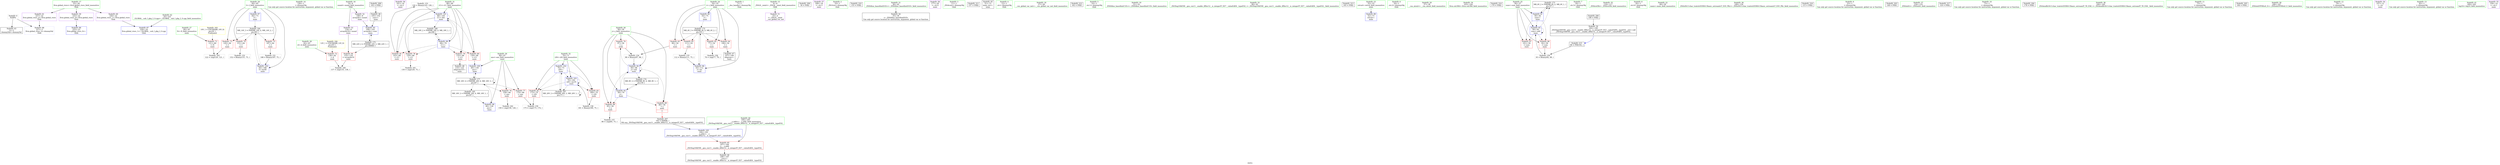 digraph "SVFG" {
	label="SVFG";

	Node0x559e64dba5e0 [shape=record,color=grey,label="{NodeID: 0\nNullPtr}"];
	Node0x559e64dba5e0 -> Node0x559e64dd21e0[style=solid];
	Node0x559e64dba5e0 -> Node0x559e64dd57e0[style=solid];
	Node0x559e64dd2720 [shape=record,color=blue,label="{NodeID: 97\n64\<--73\nI\<--\nmain\n}"];
	Node0x559e64dd2720 -> Node0x559e64ddf4d0[style=dashed];
	Node0x559e64dd0810 [shape=record,color=green,label="{NodeID: 14\n126\<--1\n\<--dummyObj\nCan only get source location for instruction, argument, global var or function.}"];
	Node0x559e64dd1400 [shape=record,color=green,label="{NodeID: 28\n62\<--63\nd\<--d_field_insensitive\nmain\n}"];
	Node0x559e64dd1400 -> Node0x559e64dd4a80[style=solid];
	Node0x559e64def540 [shape=record,color=black,label="{NodeID: 208\n102 = PHI()\n}"];
	Node0x559e64def540 -> Node0x559e64dd24b0[style=solid];
	Node0x559e64dd20e0 [shape=record,color=green,label="{NodeID: 42\n24\<--221\n_GLOBAL__sub_I_ghg_2_0.cpp\<--_GLOBAL__sub_I_ghg_2_0.cpp_field_insensitive\n}"];
	Node0x559e64dd20e0 -> Node0x559e64dd56e0[style=solid];
	Node0x559e64dd3cf0 [shape=record,color=purple,label="{NodeID: 56\n161\<--16\n\<--.str.2\nmain\n}"];
	Node0x559e64dd9ff0 [shape=record,color=grey,label="{NodeID: 153\n144 = Binary(143, 126, )\n}"];
	Node0x559e64dd9ff0 -> Node0x559e64dd2a60[style=solid];
	Node0x559e64dd48e0 [shape=record,color=red,label="{NodeID: 70\n97\<--58\n\<--j\nmain\n}"];
	Node0x559e64dd48e0 -> Node0x559e64dda170[style=solid];
	Node0x559e64de03d0 [shape=record,color=black,label="{NodeID: 167\nMR_20V_2 = PHI(MR_20V_3, MR_20V_1, )\npts\{71 \}\n}"];
	Node0x559e64de03d0 -> Node0x559e64dd2b30[style=dashed];
	Node0x559e64de03d0 -> Node0x559e64de03d0[style=dashed];
	Node0x559e64dd5440 [shape=record,color=red,label="{NodeID: 84\n135\<--134\n\<--arrayidx16\nmain\n}"];
	Node0x559e64dd5440 -> Node0x559e64ddaa70[style=solid];
	Node0x559e64dba950 [shape=record,color=green,label="{NodeID: 1\n7\<--1\n__dso_handle\<--dummyObj\nGlob }"];
	Node0x559e64dd27f0 [shape=record,color=blue,label="{NodeID: 98\n66\<--126\nans\<--\nmain\n}"];
	Node0x559e64dd27f0 -> Node0x559e64de35d0[style=dashed];
	Node0x559e64dd08a0 [shape=record,color=green,label="{NodeID: 15\n4\<--6\n_ZStL8__ioinit\<--_ZStL8__ioinit_field_insensitive\nGlob }"];
	Node0x559e64dd08a0 -> Node0x559e64dd38e0[style=solid];
	Node0x559e64dd14d0 [shape=record,color=green,label="{NodeID: 29\n64\<--65\nI\<--I_field_insensitive\nmain\n}"];
	Node0x559e64dd14d0 -> Node0x559e64dd4b50[style=solid];
	Node0x559e64dd14d0 -> Node0x559e64dd4c20[style=solid];
	Node0x559e64dd14d0 -> Node0x559e64dd4cf0[style=solid];
	Node0x559e64dd14d0 -> Node0x559e64dd2720[style=solid];
	Node0x559e64dd14d0 -> Node0x559e64dd2cd0[style=solid];
	Node0x559e64def6a0 [shape=record,color=black,label="{NodeID: 209\n34 = PHI()\n}"];
	Node0x559e64dd21e0 [shape=record,color=black,label="{NodeID: 43\n2\<--3\ndummyVal\<--dummyVal\n}"];
	Node0x559e64dd3dc0 [shape=record,color=purple,label="{NodeID: 57\n169\<--18\n\<--.str.3\nmain\n}"];
	Node0x559e64dda170 [shape=record,color=grey,label="{NodeID: 154\n98 = Binary(97, 96, )\n}"];
	Node0x559e64dda170 -> Node0x559e64dd5cf0[style=solid];
	Node0x559e64dd49b0 [shape=record,color=red,label="{NodeID: 71\n121\<--60\n\<--N\nmain\n}"];
	Node0x559e64dd49b0 -> Node0x559e64ddaef0[style=solid];
	Node0x559e64dd5510 [shape=record,color=red,label="{NodeID: 85\n197\<--194\n\<--__x.addr\n_ZSt5log10IiEN9__gnu_cxx11__enable_ifIXsr12__is_integerIT_EE7__valueEdE6__typeES2_\n}"];
	Node0x559e64dd5510 -> Node0x559e64dd3740[style=solid];
	Node0x559e64dba9e0 [shape=record,color=green,label="{NodeID: 2\n10\<--1\n_ZSt3cin\<--dummyObj\nGlob }"];
	Node0x559e64dd28c0 [shape=record,color=blue,label="{NodeID: 99\n68\<--79\ni11\<--\nmain\n}"];
	Node0x559e64dd28c0 -> Node0x559e64dd4f60[style=dashed];
	Node0x559e64dd28c0 -> Node0x559e64dd5030[style=dashed];
	Node0x559e64dd28c0 -> Node0x559e64dd5100[style=dashed];
	Node0x559e64dd28c0 -> Node0x559e64dd51d0[style=dashed];
	Node0x559e64dd28c0 -> Node0x559e64dd2a60[style=dashed];
	Node0x559e64dd28c0 -> Node0x559e64ddfed0[style=dashed];
	Node0x559e64dd0930 [shape=record,color=green,label="{NodeID: 16\n8\<--9\nnumd\<--numd_field_insensitive\nGlob }"];
	Node0x559e64dd0930 -> Node0x559e64dd39b0[style=solid];
	Node0x559e64dd0930 -> Node0x559e64dd3a80[style=solid];
	Node0x559e64dd15a0 [shape=record,color=green,label="{NodeID: 30\n66\<--67\nans\<--ans_field_insensitive\nmain\n}"];
	Node0x559e64dd15a0 -> Node0x559e64dd4dc0[style=solid];
	Node0x559e64dd15a0 -> Node0x559e64dd4e90[style=solid];
	Node0x559e64dd15a0 -> Node0x559e64dd27f0[style=solid];
	Node0x559e64dd15a0 -> Node0x559e64dd2990[style=solid];
	Node0x559e64def770 [shape=record,color=black,label="{NodeID: 210\n153 = PHI()\n}"];
	Node0x559e64dd22e0 [shape=record,color=black,label="{NodeID: 44\n35\<--36\n\<--_ZNSt8ios_base4InitD1Ev\nCan only get source location for instruction, argument, global var or function.}"];
	Node0x559e64dd3e90 [shape=record,color=purple,label="{NodeID: 58\n177\<--20\n\<--.str.4\nmain\n}"];
	Node0x559e64dda2f0 [shape=record,color=grey,label="{NodeID: 155\n112 = Binary(111, 75, )\n}"];
	Node0x559e64dda2f0 -> Node0x559e64dd2650[style=solid];
	Node0x559e64dd4a80 [shape=record,color=red,label="{NodeID: 72\n136\<--62\n\<--d\nmain\n}"];
	Node0x559e64dd4a80 -> Node0x559e64ddaa70[style=solid];
	Node0x559e64dd55e0 [shape=record,color=blue,label="{NodeID: 86\n225\<--23\nllvm.global_ctors_0\<--\nGlob }"];
	Node0x559e64dbab20 [shape=record,color=green,label="{NodeID: 3\n11\<--1\n_ZSt4cout\<--dummyObj\nGlob }"];
	Node0x559e64de4d90 [shape=record,color=yellow,style=double,label="{NodeID: 183\n10V_1 = ENCHI(MR_10V_0)\npts\{61 \}\nFun[main]}"];
	Node0x559e64de4d90 -> Node0x559e64dd49b0[style=dashed];
	Node0x559e64dd2990 [shape=record,color=blue,label="{NodeID: 100\n66\<--139\nans\<--\nmain\n}"];
	Node0x559e64dd2990 -> Node0x559e64de35d0[style=dashed];
	Node0x559e64dd09f0 [shape=record,color=green,label="{NodeID: 17\n22\<--26\nllvm.global_ctors\<--llvm.global_ctors_field_insensitive\nGlob }"];
	Node0x559e64dd09f0 -> Node0x559e64dd3f60[style=solid];
	Node0x559e64dd09f0 -> Node0x559e64dd4060[style=solid];
	Node0x559e64dd09f0 -> Node0x559e64dd4160[style=solid];
	Node0x559e64dd1670 [shape=record,color=green,label="{NodeID: 31\n68\<--69\ni11\<--i11_field_insensitive\nmain\n}"];
	Node0x559e64dd1670 -> Node0x559e64dd4f60[style=solid];
	Node0x559e64dd1670 -> Node0x559e64dd5030[style=solid];
	Node0x559e64dd1670 -> Node0x559e64dd5100[style=solid];
	Node0x559e64dd1670 -> Node0x559e64dd51d0[style=solid];
	Node0x559e64dd1670 -> Node0x559e64dd28c0[style=solid];
	Node0x559e64dd1670 -> Node0x559e64dd2a60[style=solid];
	Node0x559e64def8a0 [shape=record,color=black,label="{NodeID: 211\n157 = PHI()\n}"];
	Node0x559e64dd23e0 [shape=record,color=black,label="{NodeID: 45\n51\<--73\nmain_ret\<--\nmain\n}"];
	Node0x559e64dd3f60 [shape=record,color=purple,label="{NodeID: 59\n225\<--22\nllvm.global_ctors_0\<--llvm.global_ctors\nGlob }"];
	Node0x559e64dd3f60 -> Node0x559e64dd55e0[style=solid];
	Node0x559e64dda470 [shape=record,color=grey,label="{NodeID: 156\n181 = Binary(180, 75, )\n}"];
	Node0x559e64dda470 -> Node0x559e64dd2c00[style=solid];
	Node0x559e64dd4b50 [shape=record,color=red,label="{NodeID: 73\n120\<--64\n\<--I\nmain\n}"];
	Node0x559e64dd4b50 -> Node0x559e64ddaef0[style=solid];
	Node0x559e64dd56e0 [shape=record,color=blue,label="{NodeID: 87\n226\<--24\nllvm.global_ctors_1\<--_GLOBAL__sub_I_ghg_2_0.cpp\nGlob }"];
	Node0x559e64dbabb0 [shape=record,color=green,label="{NodeID: 4\n12\<--1\n.str\<--dummyObj\nGlob }"];
	Node0x559e64de4e70 [shape=record,color=yellow,style=double,label="{NodeID: 184\n12V_1 = ENCHI(MR_12V_0)\npts\{63 \}\nFun[main]}"];
	Node0x559e64de4e70 -> Node0x559e64dd4a80[style=dashed];
	Node0x559e64dd2a60 [shape=record,color=blue,label="{NodeID: 101\n68\<--144\ni11\<--dec\nmain\n}"];
	Node0x559e64dd2a60 -> Node0x559e64dd4f60[style=dashed];
	Node0x559e64dd2a60 -> Node0x559e64dd5030[style=dashed];
	Node0x559e64dd2a60 -> Node0x559e64dd5100[style=dashed];
	Node0x559e64dd2a60 -> Node0x559e64dd51d0[style=dashed];
	Node0x559e64dd2a60 -> Node0x559e64dd2a60[style=dashed];
	Node0x559e64dd2a60 -> Node0x559e64ddfed0[style=dashed];
	Node0x559e64dd0af0 [shape=record,color=green,label="{NodeID: 18\n27\<--28\n__cxx_global_var_init\<--__cxx_global_var_init_field_insensitive\n}"];
	Node0x559e64dd1740 [shape=record,color=green,label="{NodeID: 32\n70\<--71\ni29\<--i29_field_insensitive\nmain\n}"];
	Node0x559e64dd1740 -> Node0x559e64dd52a0[style=solid];
	Node0x559e64dd1740 -> Node0x559e64dd5370[style=solid];
	Node0x559e64dd1740 -> Node0x559e64dd2b30[style=solid];
	Node0x559e64dd1740 -> Node0x559e64dd2c00[style=solid];
	Node0x559e64def970 [shape=record,color=black,label="{NodeID: 212\n162 = PHI()\n}"];
	Node0x559e64dd24b0 [shape=record,color=black,label="{NodeID: 46\n105\<--102\nconv\<--\nmain\n}"];
	Node0x559e64dd24b0 -> Node0x559e64dd5dc0[style=solid];
	Node0x559e64dd4060 [shape=record,color=purple,label="{NodeID: 60\n226\<--22\nllvm.global_ctors_1\<--llvm.global_ctors\nGlob }"];
	Node0x559e64dd4060 -> Node0x559e64dd56e0[style=solid];
	Node0x559e64dda5f0 [shape=record,color=grey,label="{NodeID: 157\n86 = cmp(85, 75, )\n}"];
	Node0x559e64dd4c20 [shape=record,color=red,label="{NodeID: 74\n151\<--64\n\<--I\nmain\n}"];
	Node0x559e64dd4c20 -> Node0x559e64dd9e70[style=solid];
	Node0x559e64dd57e0 [shape=record,color=blue, style = dotted,label="{NodeID: 88\n227\<--3\nllvm.global_ctors_2\<--dummyVal\nGlob }"];
	Node0x559e64dbbc40 [shape=record,color=green,label="{NodeID: 5\n14\<--1\n.str.1\<--dummyObj\nGlob }"];
	Node0x559e64dd2b30 [shape=record,color=blue,label="{NodeID: 102\n70\<--73\ni29\<--\nmain\n}"];
	Node0x559e64dd2b30 -> Node0x559e64dd52a0[style=dashed];
	Node0x559e64dd2b30 -> Node0x559e64dd5370[style=dashed];
	Node0x559e64dd2b30 -> Node0x559e64dd2c00[style=dashed];
	Node0x559e64dd2b30 -> Node0x559e64de03d0[style=dashed];
	Node0x559e64dd0bf0 [shape=record,color=green,label="{NodeID: 19\n31\<--32\n_ZNSt8ios_base4InitC1Ev\<--_ZNSt8ios_base4InitC1Ev_field_insensitive\n}"];
	Node0x559e64dd1810 [shape=record,color=green,label="{NodeID: 33\n90\<--91\n_ZSt5log10IiEN9__gnu_cxx11__enable_ifIXsr12__is_integerIT_EE7__valueEdE6__typeES2_\<--_ZSt5log10IiEN9__gnu_cxx11__enable_ifIXsr12__is_integerIT_EE7__valueEdE6__typeES2__field_insensitive\n}"];
	Node0x559e64defaa0 [shape=record,color=black,label="{NodeID: 213\n163 = PHI()\n}"];
	Node0x559e64dd2580 [shape=record,color=black,label="{NodeID: 47\n107\<--106\nidxprom\<--\nmain\n}"];
	Node0x559e64dd4160 [shape=record,color=purple,label="{NodeID: 61\n227\<--22\nllvm.global_ctors_2\<--llvm.global_ctors\nGlob }"];
	Node0x559e64dd4160 -> Node0x559e64dd57e0[style=solid];
	Node0x559e64dda770 [shape=record,color=grey,label="{NodeID: 158\n78 = cmp(77, 79, )\n}"];
	Node0x559e64dd4cf0 [shape=record,color=red,label="{NodeID: 75\n187\<--64\n\<--I\nmain\n}"];
	Node0x559e64dd4cf0 -> Node0x559e64dd9cf0[style=solid];
	Node0x559e64de1cd0 [shape=record,color=black,label="{NodeID: 172\nMR_4V_3 = PHI(MR_4V_4, MR_4V_2, )\npts\{55 \}\n}"];
	Node0x559e64de1cd0 -> Node0x559e64dd4260[style=dashed];
	Node0x559e64de1cd0 -> Node0x559e64dd4330[style=dashed];
	Node0x559e64de1cd0 -> Node0x559e64dd4400[style=dashed];
	Node0x559e64de1cd0 -> Node0x559e64dd44d0[style=dashed];
	Node0x559e64de1cd0 -> Node0x559e64dd2650[style=dashed];
	Node0x559e64dd58e0 [shape=record,color=blue,label="{NodeID: 89\n52\<--73\nretval\<--\nmain\n}"];
	Node0x559e64dbbcd0 [shape=record,color=green,label="{NodeID: 6\n16\<--1\n.str.2\<--dummyObj\nGlob }"];
	Node0x559e64dd2c00 [shape=record,color=blue,label="{NodeID: 103\n70\<--181\ni29\<--inc35\nmain\n}"];
	Node0x559e64dd2c00 -> Node0x559e64dd52a0[style=dashed];
	Node0x559e64dd2c00 -> Node0x559e64dd5370[style=dashed];
	Node0x559e64dd2c00 -> Node0x559e64dd2c00[style=dashed];
	Node0x559e64dd2c00 -> Node0x559e64de03d0[style=dashed];
	Node0x559e64dd0cf0 [shape=record,color=green,label="{NodeID: 20\n37\<--38\n__cxa_atexit\<--__cxa_atexit_field_insensitive\n}"];
	Node0x559e64dd1910 [shape=record,color=green,label="{NodeID: 34\n103\<--104\nllvm.ceil.f64\<--llvm.ceil.f64_field_insensitive\n}"];
	Node0x559e64defb70 [shape=record,color=black,label="{NodeID: 214\n170 = PHI()\n}"];
	Node0x559e64dd3670 [shape=record,color=black,label="{NodeID: 48\n133\<--132\nidxprom15\<--\nmain\n}"];
	Node0x559e64dd4260 [shape=record,color=red,label="{NodeID: 62\n77\<--54\n\<--i\nmain\n}"];
	Node0x559e64dd4260 -> Node0x559e64dda770[style=solid];
	Node0x559e64dda8f0 [shape=record,color=grey,label="{NodeID: 159\n175 = cmp(173, 174, )\n}"];
	Node0x559e64dd4dc0 [shape=record,color=red,label="{NodeID: 76\n158\<--66\n\<--ans\nmain\n}"];
	Node0x559e64dd4dc0 -> Node0x559e64ddad70[style=solid];
	Node0x559e64de21d0 [shape=record,color=black,label="{NodeID: 173\nMR_6V_2 = PHI(MR_6V_4, MR_6V_1, )\npts\{57 \}\n}"];
	Node0x559e64de21d0 -> Node0x559e64dd5a80[style=dashed];
	Node0x559e64dd59b0 [shape=record,color=blue,label="{NodeID: 90\n54\<--75\ni\<--\nmain\n}"];
	Node0x559e64dd59b0 -> Node0x559e64de1cd0[style=dashed];
	Node0x559e64dbbd60 [shape=record,color=green,label="{NodeID: 7\n18\<--1\n.str.3\<--dummyObj\nGlob }"];
	Node0x559e64dd2cd0 [shape=record,color=blue,label="{NodeID: 104\n64\<--188\nI\<--inc40\nmain\n}"];
	Node0x559e64dd2cd0 -> Node0x559e64ddf4d0[style=dashed];
	Node0x559e64dd0df0 [shape=record,color=green,label="{NodeID: 21\n36\<--42\n_ZNSt8ios_base4InitD1Ev\<--_ZNSt8ios_base4InitD1Ev_field_insensitive\n}"];
	Node0x559e64dd0df0 -> Node0x559e64dd22e0[style=solid];
	Node0x559e64dd1a10 [shape=record,color=green,label="{NodeID: 35\n116\<--117\n_ZNSirsERi\<--_ZNSirsERi_field_insensitive\n}"];
	Node0x559e64defc40 [shape=record,color=black,label="{NodeID: 215\n89 = PHI(192, )\n}"];
	Node0x559e64defc40 -> Node0x559e64dd9b70[style=solid];
	Node0x559e64dd3740 [shape=record,color=black,label="{NodeID: 49\n198\<--197\nconv\<--\n_ZSt5log10IiEN9__gnu_cxx11__enable_ifIXsr12__is_integerIT_EE7__valueEdE6__typeES2_\n}"];
	Node0x559e64dd4330 [shape=record,color=red,label="{NodeID: 63\n96\<--54\n\<--i\nmain\n}"];
	Node0x559e64dd4330 -> Node0x559e64dda170[style=solid];
	Node0x559e64ddaa70 [shape=record,color=grey,label="{NodeID: 160\n137 = cmp(135, 136, )\n}"];
	Node0x559e64dd4e90 [shape=record,color=red,label="{NodeID: 77\n174\<--66\n\<--ans\nmain\n}"];
	Node0x559e64dd4e90 -> Node0x559e64dda8f0[style=solid];
	Node0x559e64de26d0 [shape=record,color=black,label="{NodeID: 174\nMR_8V_2 = PHI(MR_8V_4, MR_8V_1, )\npts\{59 \}\n}"];
	Node0x559e64de26d0 -> Node0x559e64dd5b50[style=dashed];
	Node0x559e64dd5a80 [shape=record,color=blue,label="{NodeID: 91\n56\<--82\nsum\<--\nmain\n}"];
	Node0x559e64dd5a80 -> Node0x559e64dd45a0[style=dashed];
	Node0x559e64dd5a80 -> Node0x559e64dd4670[style=dashed];
	Node0x559e64dd5a80 -> Node0x559e64dd5c20[style=dashed];
	Node0x559e64dd5a80 -> Node0x559e64de21d0[style=dashed];
	Node0x559e64dbbdf0 [shape=record,color=green,label="{NodeID: 8\n20\<--1\n.str.4\<--dummyObj\nGlob }"];
	Node0x559e64dd2da0 [shape=record,color=blue,label="{NodeID: 105\n194\<--193\n__x.addr\<--__x\n_ZSt5log10IiEN9__gnu_cxx11__enable_ifIXsr12__is_integerIT_EE7__valueEdE6__typeES2_\n}"];
	Node0x559e64dd2da0 -> Node0x559e64dd5510[style=dashed];
	Node0x559e64dd0ef0 [shape=record,color=green,label="{NodeID: 22\n49\<--50\nmain\<--main_field_insensitive\n}"];
	Node0x559e64dd1b10 [shape=record,color=green,label="{NodeID: 36\n149\<--150\n_ZStlsISt11char_traitsIcEERSt13basic_ostreamIcT_ES5_PKc\<--_ZStlsISt11char_traitsIcEERSt13basic_ostreamIcT_ES5_PKc_field_insensitive\n}"];
	Node0x559e64defe30 [shape=record,color=black,label="{NodeID: 216\n115 = PHI()\n}"];
	Node0x559e64dd3810 [shape=record,color=black,label="{NodeID: 50\n192\<--199\n_ZSt5log10IiEN9__gnu_cxx11__enable_ifIXsr12__is_integerIT_EE7__valueEdE6__typeES2__ret\<--call\n_ZSt5log10IiEN9__gnu_cxx11__enable_ifIXsr12__is_integerIT_EE7__valueEdE6__typeES2_\n|{<s0>3}}"];
	Node0x559e64dd3810:s0 -> Node0x559e64defc40[style=solid,color=blue];
	Node0x559e64dd4400 [shape=record,color=red,label="{NodeID: 64\n106\<--54\n\<--i\nmain\n}"];
	Node0x559e64dd4400 -> Node0x559e64dd2580[style=solid];
	Node0x559e64ddabf0 [shape=record,color=grey,label="{NodeID: 161\n130 = cmp(129, 75, )\n}"];
	Node0x559e64dd4f60 [shape=record,color=red,label="{NodeID: 78\n129\<--68\n\<--i11\nmain\n}"];
	Node0x559e64dd4f60 -> Node0x559e64ddabf0[style=solid];
	Node0x559e64de2bd0 [shape=record,color=black,label="{NodeID: 175\nMR_22V_2 = PHI(MR_22V_3, MR_22V_1, )\npts\{90000 \}\n}"];
	Node0x559e64de2bd0 -> Node0x559e64dd5440[style=dashed];
	Node0x559e64de2bd0 -> Node0x559e64dd5dc0[style=dashed];
	Node0x559e64dd5b50 [shape=record,color=blue,label="{NodeID: 92\n58\<--79\nj\<--\nmain\n}"];
	Node0x559e64dd5b50 -> Node0x559e64dd4740[style=dashed];
	Node0x559e64dd5b50 -> Node0x559e64dd4810[style=dashed];
	Node0x559e64dd5b50 -> Node0x559e64dd48e0[style=dashed];
	Node0x559e64dd5b50 -> Node0x559e64dd5cf0[style=dashed];
	Node0x559e64dd5b50 -> Node0x559e64de26d0[style=dashed];
	Node0x559e64dbbe80 [shape=record,color=green,label="{NodeID: 9\n23\<--1\n\<--dummyObj\nCan only get source location for instruction, argument, global var or function.}"];
	Node0x559e64dd0ff0 [shape=record,color=green,label="{NodeID: 23\n52\<--53\nretval\<--retval_field_insensitive\nmain\n}"];
	Node0x559e64dd0ff0 -> Node0x559e64dd58e0[style=solid];
	Node0x559e64deed90 [shape=record,color=black,label="{NodeID: 203\n148 = PHI()\n}"];
	Node0x559e64dd1c10 [shape=record,color=green,label="{NodeID: 37\n154\<--155\n_ZNSolsEi\<--_ZNSolsEi_field_insensitive\n}"];
	Node0x559e64deff00 [shape=record,color=black,label="{NodeID: 217\n124 = PHI()\n}"];
	Node0x559e64dd38e0 [shape=record,color=purple,label="{NodeID: 51\n33\<--4\n\<--_ZStL8__ioinit\n__cxx_global_var_init\n}"];
	Node0x559e64dd44d0 [shape=record,color=red,label="{NodeID: 65\n111\<--54\n\<--i\nmain\n}"];
	Node0x559e64dd44d0 -> Node0x559e64dda2f0[style=solid];
	Node0x559e64ddad70 [shape=record,color=grey,label="{NodeID: 162\n159 = cmp(158, 126, )\n}"];
	Node0x559e64dd5030 [shape=record,color=red,label="{NodeID: 79\n132\<--68\n\<--i11\nmain\n}"];
	Node0x559e64dd5030 -> Node0x559e64dd3670[style=solid];
	Node0x559e64dd5c20 [shape=record,color=blue,label="{NodeID: 93\n56\<--93\nsum\<--add\nmain\n}"];
	Node0x559e64dd5c20 -> Node0x559e64dd45a0[style=dashed];
	Node0x559e64dd5c20 -> Node0x559e64dd4670[style=dashed];
	Node0x559e64dd5c20 -> Node0x559e64dd5c20[style=dashed];
	Node0x559e64dd5c20 -> Node0x559e64de21d0[style=dashed];
	Node0x559e64dbbf10 [shape=record,color=green,label="{NodeID: 10\n73\<--1\n\<--dummyObj\nCan only get source location for instruction, argument, global var or function.}"];
	Node0x559e64dd10c0 [shape=record,color=green,label="{NodeID: 24\n54\<--55\ni\<--i_field_insensitive\nmain\n}"];
	Node0x559e64dd10c0 -> Node0x559e64dd4260[style=solid];
	Node0x559e64dd10c0 -> Node0x559e64dd4330[style=solid];
	Node0x559e64dd10c0 -> Node0x559e64dd4400[style=solid];
	Node0x559e64dd10c0 -> Node0x559e64dd44d0[style=solid];
	Node0x559e64dd10c0 -> Node0x559e64dd59b0[style=solid];
	Node0x559e64dd10c0 -> Node0x559e64dd2650[style=solid];
	Node0x559e64bd4f10 [shape=record,color=black,label="{NodeID: 204\n178 = PHI()\n}"];
	Node0x559e64dd1d10 [shape=record,color=green,label="{NodeID: 38\n164\<--165\n_ZSt4endlIcSt11char_traitsIcEERSt13basic_ostreamIT_T0_ES6_\<--_ZSt4endlIcSt11char_traitsIcEERSt13basic_ostreamIT_T0_ES6__field_insensitive\n}"];
	Node0x559e64dd39b0 [shape=record,color=purple,label="{NodeID: 52\n108\<--8\narrayidx\<--numd\nmain\n}"];
	Node0x559e64dd39b0 -> Node0x559e64dd5dc0[style=solid];
	Node0x559e64dd45a0 [shape=record,color=red,label="{NodeID: 66\n92\<--56\n\<--sum\nmain\n}"];
	Node0x559e64dd45a0 -> Node0x559e64dd9b70[style=solid];
	Node0x559e64ddaef0 [shape=record,color=grey,label="{NodeID: 163\n122 = cmp(120, 121, )\n}"];
	Node0x559e64dd5100 [shape=record,color=red,label="{NodeID: 80\n139\<--68\n\<--i11\nmain\n}"];
	Node0x559e64dd5100 -> Node0x559e64dd2990[style=solid];
	Node0x559e64de35d0 [shape=record,color=black,label="{NodeID: 177\nMR_16V_4 = PHI(MR_16V_6, MR_16V_3, )\npts\{67 \}\n}"];
	Node0x559e64de35d0 -> Node0x559e64dd4dc0[style=dashed];
	Node0x559e64de35d0 -> Node0x559e64dd4e90[style=dashed];
	Node0x559e64de35d0 -> Node0x559e64dd2990[style=dashed];
	Node0x559e64de35d0 -> Node0x559e64ddf9d0[style=dashed];
	Node0x559e64de35d0 -> Node0x559e64de35d0[style=dashed];
	Node0x559e64dd5cf0 [shape=record,color=blue,label="{NodeID: 94\n58\<--98\nj\<--sub\nmain\n}"];
	Node0x559e64dd5cf0 -> Node0x559e64dd4740[style=dashed];
	Node0x559e64dd5cf0 -> Node0x559e64dd4810[style=dashed];
	Node0x559e64dd5cf0 -> Node0x559e64dd48e0[style=dashed];
	Node0x559e64dd5cf0 -> Node0x559e64dd5cf0[style=dashed];
	Node0x559e64dd5cf0 -> Node0x559e64de26d0[style=dashed];
	Node0x559e64dbbfa0 [shape=record,color=green,label="{NodeID: 11\n75\<--1\n\<--dummyObj\nCan only get source location for instruction, argument, global var or function.}"];
	Node0x559e64dd1190 [shape=record,color=green,label="{NodeID: 25\n56\<--57\nsum\<--sum_field_insensitive\nmain\n}"];
	Node0x559e64dd1190 -> Node0x559e64dd45a0[style=solid];
	Node0x559e64dd1190 -> Node0x559e64dd4670[style=solid];
	Node0x559e64dd1190 -> Node0x559e64dd5a80[style=solid];
	Node0x559e64dd1190 -> Node0x559e64dd5c20[style=solid];
	Node0x559e64dedea0 [shape=record,color=black,label="{NodeID: 205\n184 = PHI()\n}"];
	Node0x559e64dd1e10 [shape=record,color=green,label="{NodeID: 39\n166\<--167\n_ZNSolsEPFRSoS_E\<--_ZNSolsEPFRSoS_E_field_insensitive\n}"];
	Node0x559e64dd3a80 [shape=record,color=purple,label="{NodeID: 53\n134\<--8\narrayidx16\<--numd\nmain\n}"];
	Node0x559e64dd3a80 -> Node0x559e64dd5440[style=solid];
	Node0x559e64dd9b70 [shape=record,color=grey,label="{NodeID: 150\n93 = Binary(92, 89, )\n}"];
	Node0x559e64dd9b70 -> Node0x559e64dd5c20[style=solid];
	Node0x559e64dd4670 [shape=record,color=red,label="{NodeID: 67\n101\<--56\n\<--sum\nmain\n}"];
	Node0x559e64ddf4d0 [shape=record,color=black,label="{NodeID: 164\nMR_14V_3 = PHI(MR_14V_4, MR_14V_2, )\npts\{65 \}\n}"];
	Node0x559e64ddf4d0 -> Node0x559e64dd4b50[style=dashed];
	Node0x559e64ddf4d0 -> Node0x559e64dd4c20[style=dashed];
	Node0x559e64ddf4d0 -> Node0x559e64dd4cf0[style=dashed];
	Node0x559e64ddf4d0 -> Node0x559e64dd2cd0[style=dashed];
	Node0x559e64dd51d0 [shape=record,color=red,label="{NodeID: 81\n143\<--68\n\<--i11\nmain\n}"];
	Node0x559e64dd51d0 -> Node0x559e64dd9ff0[style=solid];
	Node0x559e64dd5dc0 [shape=record,color=blue,label="{NodeID: 95\n108\<--105\narrayidx\<--conv\nmain\n}"];
	Node0x559e64dd5dc0 -> Node0x559e64de2bd0[style=dashed];
	Node0x559e64dbc070 [shape=record,color=green,label="{NodeID: 12\n79\<--1\n\<--dummyObj\nCan only get source location for instruction, argument, global var or function.}"];
	Node0x559e64dd1260 [shape=record,color=green,label="{NodeID: 26\n58\<--59\nj\<--j_field_insensitive\nmain\n}"];
	Node0x559e64dd1260 -> Node0x559e64dd4740[style=solid];
	Node0x559e64dd1260 -> Node0x559e64dd4810[style=solid];
	Node0x559e64dd1260 -> Node0x559e64dd48e0[style=solid];
	Node0x559e64dd1260 -> Node0x559e64dd5b50[style=solid];
	Node0x559e64dd1260 -> Node0x559e64dd5cf0[style=solid];
	Node0x559e64dedf70 [shape=record,color=black,label="{NodeID: 206\n199 = PHI()\n}"];
	Node0x559e64dedf70 -> Node0x559e64dd3810[style=solid];
	Node0x559e64dd1f10 [shape=record,color=green,label="{NodeID: 40\n194\<--195\n__x.addr\<--__x.addr_field_insensitive\n_ZSt5log10IiEN9__gnu_cxx11__enable_ifIXsr12__is_integerIT_EE7__valueEdE6__typeES2_\n}"];
	Node0x559e64dd1f10 -> Node0x559e64dd5510[style=solid];
	Node0x559e64dd1f10 -> Node0x559e64dd2da0[style=solid];
	Node0x559e64dd3b50 [shape=record,color=purple,label="{NodeID: 54\n147\<--12\n\<--.str\nmain\n}"];
	Node0x559e64dd9cf0 [shape=record,color=grey,label="{NodeID: 151\n188 = Binary(187, 75, )\n}"];
	Node0x559e64dd9cf0 -> Node0x559e64dd2cd0[style=solid];
	Node0x559e64dd4740 [shape=record,color=red,label="{NodeID: 68\n85\<--58\n\<--j\nmain\n}"];
	Node0x559e64dd4740 -> Node0x559e64dda5f0[style=solid];
	Node0x559e64ddf9d0 [shape=record,color=black,label="{NodeID: 165\nMR_16V_2 = PHI(MR_16V_4, MR_16V_1, )\npts\{67 \}\n}"];
	Node0x559e64ddf9d0 -> Node0x559e64dd27f0[style=dashed];
	Node0x559e64dd52a0 [shape=record,color=red,label="{NodeID: 82\n173\<--70\n\<--i29\nmain\n}"];
	Node0x559e64dd52a0 -> Node0x559e64dda8f0[style=solid];
	Node0x559e64dd2650 [shape=record,color=blue,label="{NodeID: 96\n54\<--112\ni\<--inc\nmain\n}"];
	Node0x559e64dd2650 -> Node0x559e64de1cd0[style=dashed];
	Node0x559e64dd0780 [shape=record,color=green,label="{NodeID: 13\n82\<--1\n\<--dummyObj\nCan only get source location for instruction, argument, global var or function.}"];
	Node0x559e64dd1330 [shape=record,color=green,label="{NodeID: 27\n60\<--61\nN\<--N_field_insensitive\nmain\n}"];
	Node0x559e64dd1330 -> Node0x559e64dd49b0[style=solid];
	Node0x559e64dee0d0 [shape=record,color=black,label="{NodeID: 207\n193 = PHI(88, )\n0th arg _ZSt5log10IiEN9__gnu_cxx11__enable_ifIXsr12__is_integerIT_EE7__valueEdE6__typeES2_ }"];
	Node0x559e64dee0d0 -> Node0x559e64dd2da0[style=solid];
	Node0x559e64dd1fe0 [shape=record,color=green,label="{NodeID: 41\n200\<--201\nlog10\<--log10_field_insensitive\n}"];
	Node0x559e64dd3c20 [shape=record,color=purple,label="{NodeID: 55\n156\<--14\n\<--.str.1\nmain\n}"];
	Node0x559e64dd9e70 [shape=record,color=grey,label="{NodeID: 152\n152 = Binary(151, 75, )\n}"];
	Node0x559e64dd4810 [shape=record,color=red,label="{NodeID: 69\n88\<--58\n\<--j\nmain\n|{<s0>3}}"];
	Node0x559e64dd4810:s0 -> Node0x559e64dee0d0[style=solid,color=red];
	Node0x559e64ddfed0 [shape=record,color=black,label="{NodeID: 166\nMR_18V_2 = PHI(MR_18V_4, MR_18V_1, )\npts\{69 \}\n}"];
	Node0x559e64ddfed0 -> Node0x559e64dd28c0[style=dashed];
	Node0x559e64dd5370 [shape=record,color=red,label="{NodeID: 83\n180\<--70\n\<--i29\nmain\n}"];
	Node0x559e64dd5370 -> Node0x559e64dda470[style=solid];
}
